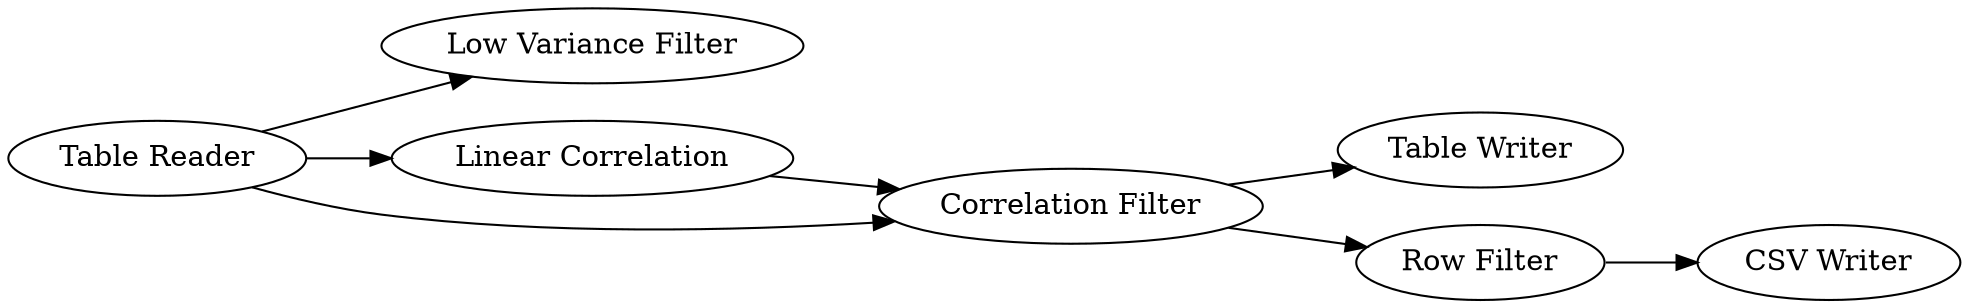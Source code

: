 digraph {
	1 [label="Table Reader"]
	2 [label="Table Writer"]
	3 [label="CSV Writer"]
	4 [label="Row Filter"]
	5 [label="Low Variance Filter"]
	6 [label="Linear Correlation"]
	7 [label="Correlation Filter"]
	1 -> 5
	1 -> 6
	1 -> 7
	4 -> 3
	6 -> 7
	7 -> 2
	7 -> 4
	rankdir=LR
}
